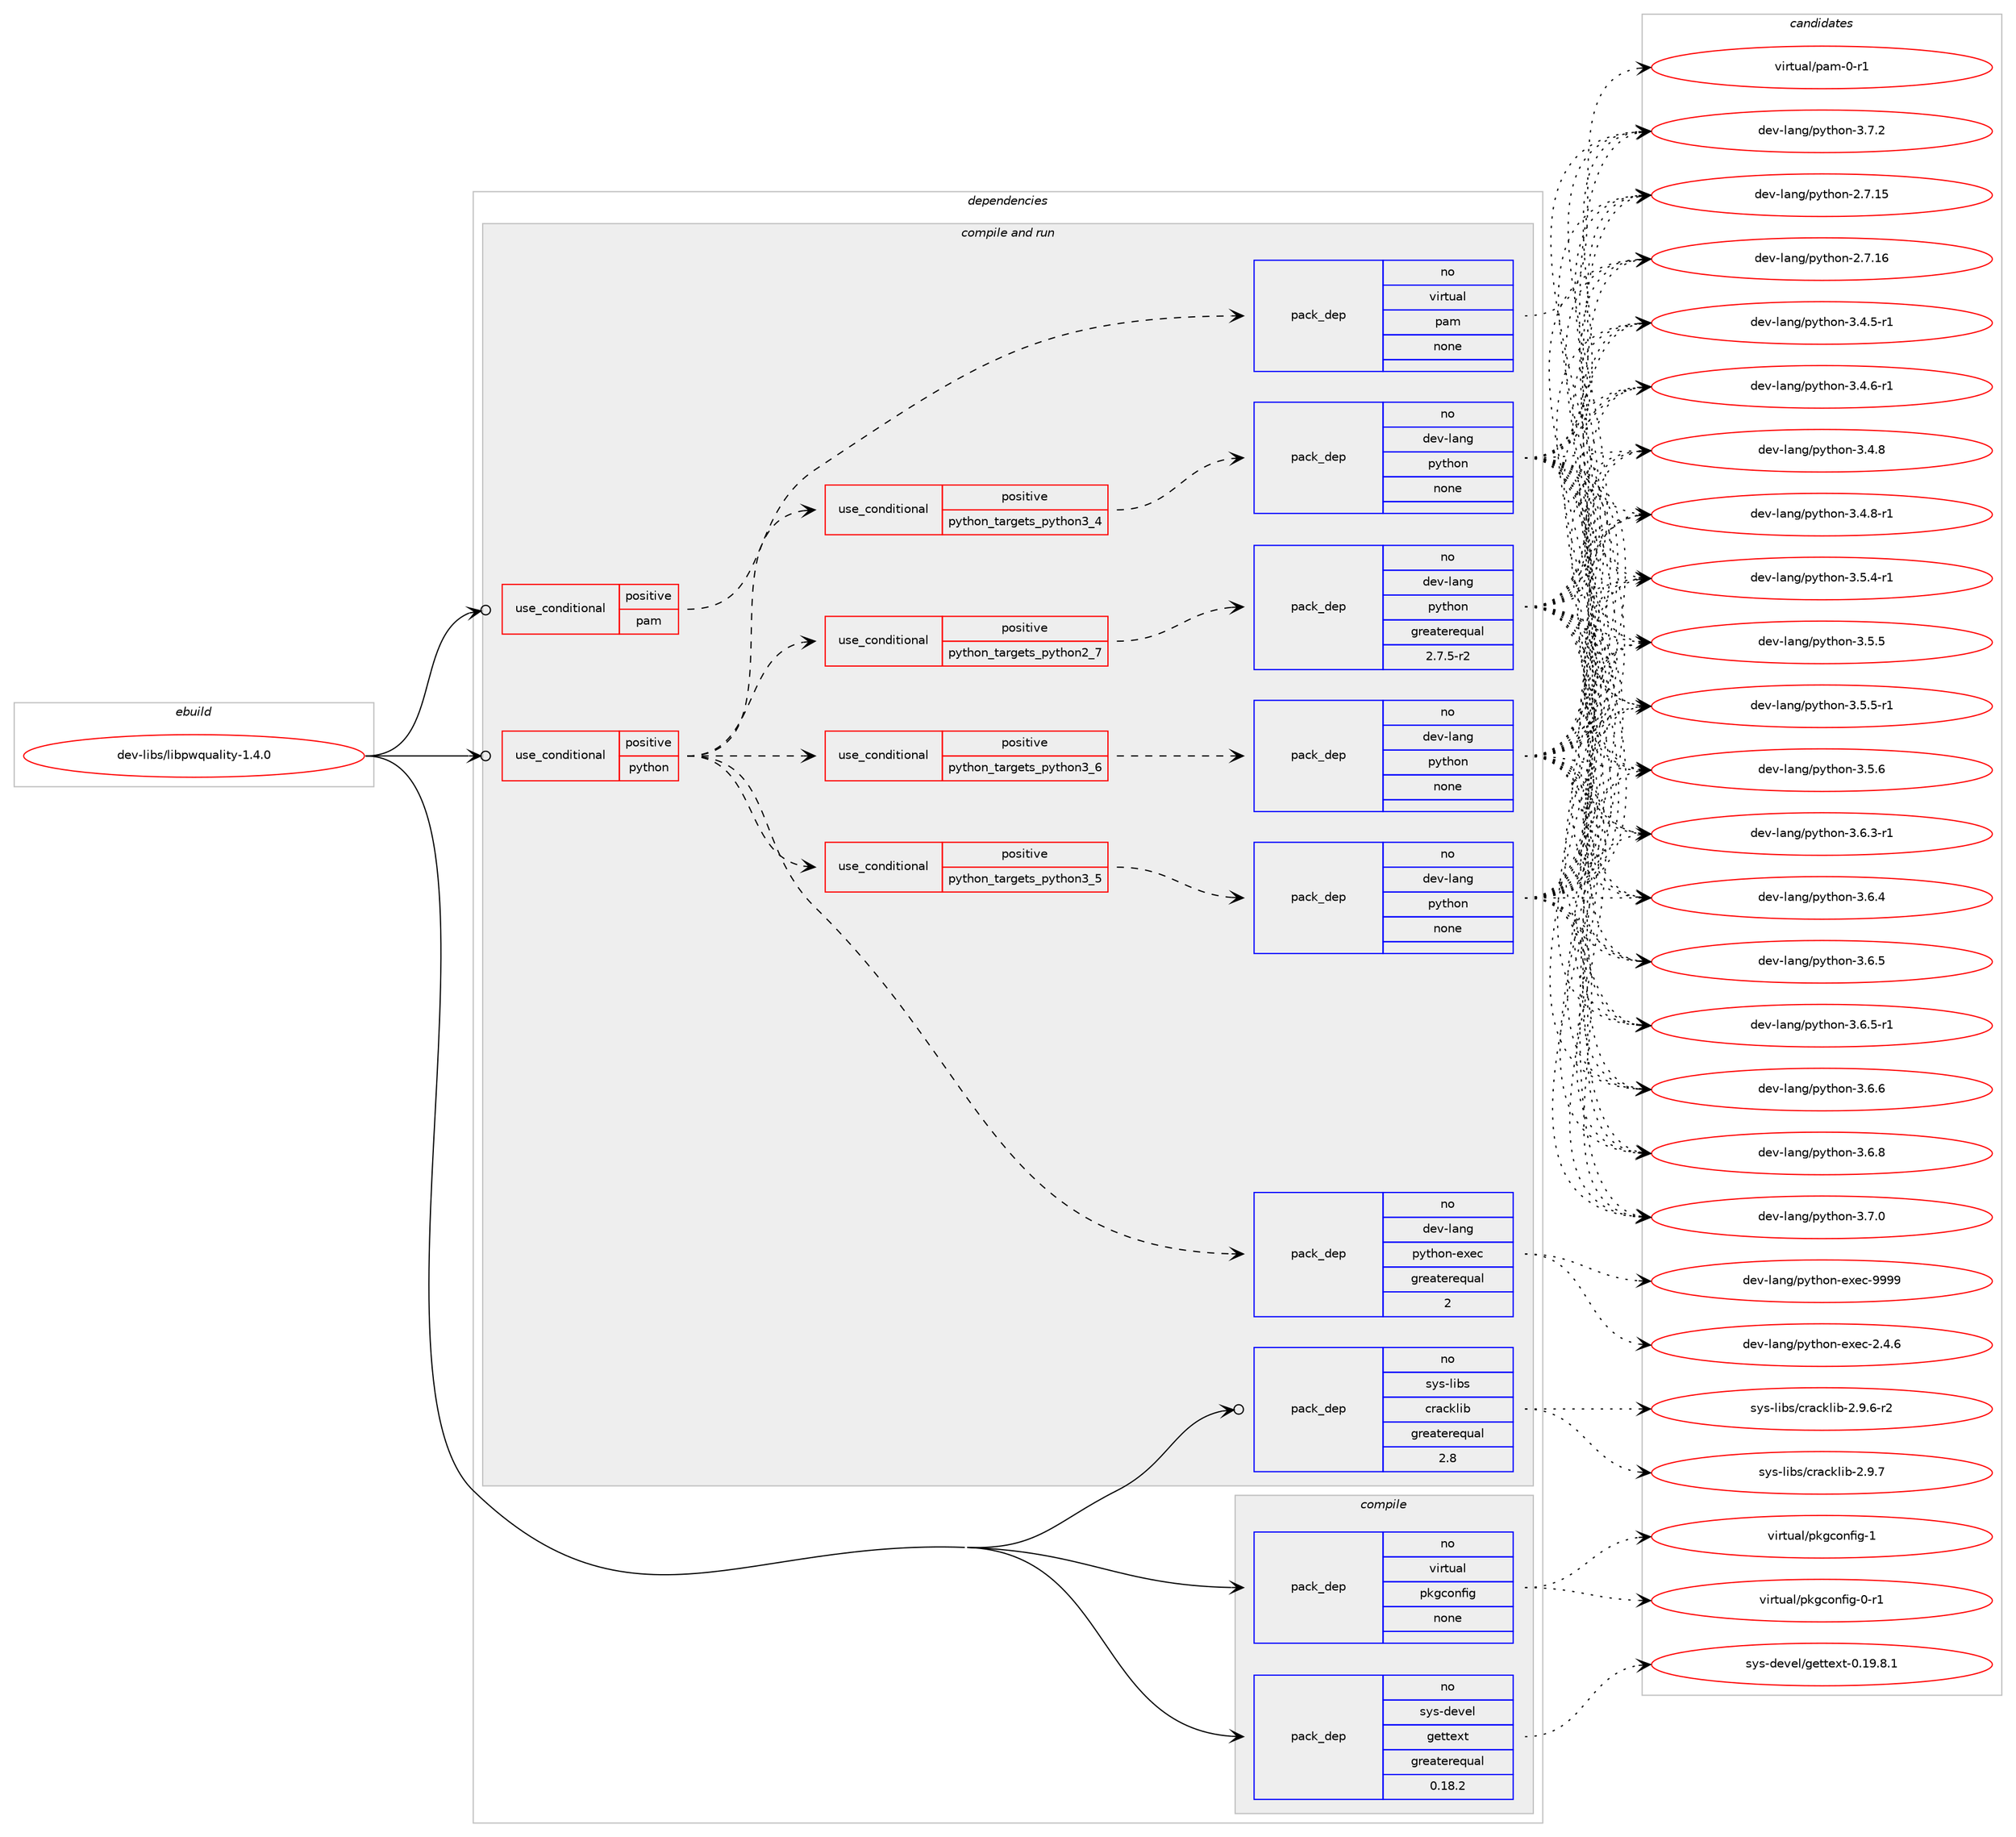 digraph prolog {

# *************
# Graph options
# *************

newrank=true;
concentrate=true;
compound=true;
graph [rankdir=LR,fontname=Helvetica,fontsize=10,ranksep=1.5];#, ranksep=2.5, nodesep=0.2];
edge  [arrowhead=vee];
node  [fontname=Helvetica,fontsize=10];

# **********
# The ebuild
# **********

subgraph cluster_leftcol {
color=gray;
rank=same;
label=<<i>ebuild</i>>;
id [label="dev-libs/libpwquality-1.4.0", color=red, width=4, href="../dev-libs/libpwquality-1.4.0.svg"];
}

# ****************
# The dependencies
# ****************

subgraph cluster_midcol {
color=gray;
label=<<i>dependencies</i>>;
subgraph cluster_compile {
fillcolor="#eeeeee";
style=filled;
label=<<i>compile</i>>;
subgraph pack980270 {
dependency1369497 [label=<<TABLE BORDER="0" CELLBORDER="1" CELLSPACING="0" CELLPADDING="4" WIDTH="220"><TR><TD ROWSPAN="6" CELLPADDING="30">pack_dep</TD></TR><TR><TD WIDTH="110">no</TD></TR><TR><TD>sys-devel</TD></TR><TR><TD>gettext</TD></TR><TR><TD>greaterequal</TD></TR><TR><TD>0.18.2</TD></TR></TABLE>>, shape=none, color=blue];
}
id:e -> dependency1369497:w [weight=20,style="solid",arrowhead="vee"];
subgraph pack980271 {
dependency1369498 [label=<<TABLE BORDER="0" CELLBORDER="1" CELLSPACING="0" CELLPADDING="4" WIDTH="220"><TR><TD ROWSPAN="6" CELLPADDING="30">pack_dep</TD></TR><TR><TD WIDTH="110">no</TD></TR><TR><TD>virtual</TD></TR><TR><TD>pkgconfig</TD></TR><TR><TD>none</TD></TR><TR><TD></TD></TR></TABLE>>, shape=none, color=blue];
}
id:e -> dependency1369498:w [weight=20,style="solid",arrowhead="vee"];
}
subgraph cluster_compileandrun {
fillcolor="#eeeeee";
style=filled;
label=<<i>compile and run</i>>;
subgraph cond366351 {
dependency1369499 [label=<<TABLE BORDER="0" CELLBORDER="1" CELLSPACING="0" CELLPADDING="4"><TR><TD ROWSPAN="3" CELLPADDING="10">use_conditional</TD></TR><TR><TD>positive</TD></TR><TR><TD>pam</TD></TR></TABLE>>, shape=none, color=red];
subgraph pack980272 {
dependency1369500 [label=<<TABLE BORDER="0" CELLBORDER="1" CELLSPACING="0" CELLPADDING="4" WIDTH="220"><TR><TD ROWSPAN="6" CELLPADDING="30">pack_dep</TD></TR><TR><TD WIDTH="110">no</TD></TR><TR><TD>virtual</TD></TR><TR><TD>pam</TD></TR><TR><TD>none</TD></TR><TR><TD></TD></TR></TABLE>>, shape=none, color=blue];
}
dependency1369499:e -> dependency1369500:w [weight=20,style="dashed",arrowhead="vee"];
}
id:e -> dependency1369499:w [weight=20,style="solid",arrowhead="odotvee"];
subgraph cond366352 {
dependency1369501 [label=<<TABLE BORDER="0" CELLBORDER="1" CELLSPACING="0" CELLPADDING="4"><TR><TD ROWSPAN="3" CELLPADDING="10">use_conditional</TD></TR><TR><TD>positive</TD></TR><TR><TD>python</TD></TR></TABLE>>, shape=none, color=red];
subgraph cond366353 {
dependency1369502 [label=<<TABLE BORDER="0" CELLBORDER="1" CELLSPACING="0" CELLPADDING="4"><TR><TD ROWSPAN="3" CELLPADDING="10">use_conditional</TD></TR><TR><TD>positive</TD></TR><TR><TD>python_targets_python2_7</TD></TR></TABLE>>, shape=none, color=red];
subgraph pack980273 {
dependency1369503 [label=<<TABLE BORDER="0" CELLBORDER="1" CELLSPACING="0" CELLPADDING="4" WIDTH="220"><TR><TD ROWSPAN="6" CELLPADDING="30">pack_dep</TD></TR><TR><TD WIDTH="110">no</TD></TR><TR><TD>dev-lang</TD></TR><TR><TD>python</TD></TR><TR><TD>greaterequal</TD></TR><TR><TD>2.7.5-r2</TD></TR></TABLE>>, shape=none, color=blue];
}
dependency1369502:e -> dependency1369503:w [weight=20,style="dashed",arrowhead="vee"];
}
dependency1369501:e -> dependency1369502:w [weight=20,style="dashed",arrowhead="vee"];
subgraph cond366354 {
dependency1369504 [label=<<TABLE BORDER="0" CELLBORDER="1" CELLSPACING="0" CELLPADDING="4"><TR><TD ROWSPAN="3" CELLPADDING="10">use_conditional</TD></TR><TR><TD>positive</TD></TR><TR><TD>python_targets_python3_4</TD></TR></TABLE>>, shape=none, color=red];
subgraph pack980274 {
dependency1369505 [label=<<TABLE BORDER="0" CELLBORDER="1" CELLSPACING="0" CELLPADDING="4" WIDTH="220"><TR><TD ROWSPAN="6" CELLPADDING="30">pack_dep</TD></TR><TR><TD WIDTH="110">no</TD></TR><TR><TD>dev-lang</TD></TR><TR><TD>python</TD></TR><TR><TD>none</TD></TR><TR><TD></TD></TR></TABLE>>, shape=none, color=blue];
}
dependency1369504:e -> dependency1369505:w [weight=20,style="dashed",arrowhead="vee"];
}
dependency1369501:e -> dependency1369504:w [weight=20,style="dashed",arrowhead="vee"];
subgraph cond366355 {
dependency1369506 [label=<<TABLE BORDER="0" CELLBORDER="1" CELLSPACING="0" CELLPADDING="4"><TR><TD ROWSPAN="3" CELLPADDING="10">use_conditional</TD></TR><TR><TD>positive</TD></TR><TR><TD>python_targets_python3_5</TD></TR></TABLE>>, shape=none, color=red];
subgraph pack980275 {
dependency1369507 [label=<<TABLE BORDER="0" CELLBORDER="1" CELLSPACING="0" CELLPADDING="4" WIDTH="220"><TR><TD ROWSPAN="6" CELLPADDING="30">pack_dep</TD></TR><TR><TD WIDTH="110">no</TD></TR><TR><TD>dev-lang</TD></TR><TR><TD>python</TD></TR><TR><TD>none</TD></TR><TR><TD></TD></TR></TABLE>>, shape=none, color=blue];
}
dependency1369506:e -> dependency1369507:w [weight=20,style="dashed",arrowhead="vee"];
}
dependency1369501:e -> dependency1369506:w [weight=20,style="dashed",arrowhead="vee"];
subgraph cond366356 {
dependency1369508 [label=<<TABLE BORDER="0" CELLBORDER="1" CELLSPACING="0" CELLPADDING="4"><TR><TD ROWSPAN="3" CELLPADDING="10">use_conditional</TD></TR><TR><TD>positive</TD></TR><TR><TD>python_targets_python3_6</TD></TR></TABLE>>, shape=none, color=red];
subgraph pack980276 {
dependency1369509 [label=<<TABLE BORDER="0" CELLBORDER="1" CELLSPACING="0" CELLPADDING="4" WIDTH="220"><TR><TD ROWSPAN="6" CELLPADDING="30">pack_dep</TD></TR><TR><TD WIDTH="110">no</TD></TR><TR><TD>dev-lang</TD></TR><TR><TD>python</TD></TR><TR><TD>none</TD></TR><TR><TD></TD></TR></TABLE>>, shape=none, color=blue];
}
dependency1369508:e -> dependency1369509:w [weight=20,style="dashed",arrowhead="vee"];
}
dependency1369501:e -> dependency1369508:w [weight=20,style="dashed",arrowhead="vee"];
subgraph pack980277 {
dependency1369510 [label=<<TABLE BORDER="0" CELLBORDER="1" CELLSPACING="0" CELLPADDING="4" WIDTH="220"><TR><TD ROWSPAN="6" CELLPADDING="30">pack_dep</TD></TR><TR><TD WIDTH="110">no</TD></TR><TR><TD>dev-lang</TD></TR><TR><TD>python-exec</TD></TR><TR><TD>greaterequal</TD></TR><TR><TD>2</TD></TR></TABLE>>, shape=none, color=blue];
}
dependency1369501:e -> dependency1369510:w [weight=20,style="dashed",arrowhead="vee"];
}
id:e -> dependency1369501:w [weight=20,style="solid",arrowhead="odotvee"];
subgraph pack980278 {
dependency1369511 [label=<<TABLE BORDER="0" CELLBORDER="1" CELLSPACING="0" CELLPADDING="4" WIDTH="220"><TR><TD ROWSPAN="6" CELLPADDING="30">pack_dep</TD></TR><TR><TD WIDTH="110">no</TD></TR><TR><TD>sys-libs</TD></TR><TR><TD>cracklib</TD></TR><TR><TD>greaterequal</TD></TR><TR><TD>2.8</TD></TR></TABLE>>, shape=none, color=blue];
}
id:e -> dependency1369511:w [weight=20,style="solid",arrowhead="odotvee"];
}
subgraph cluster_run {
fillcolor="#eeeeee";
style=filled;
label=<<i>run</i>>;
}
}

# **************
# The candidates
# **************

subgraph cluster_choices {
rank=same;
color=gray;
label=<<i>candidates</i>>;

subgraph choice980270 {
color=black;
nodesep=1;
choice1151211154510010111810110847103101116116101120116454846495746564649 [label="sys-devel/gettext-0.19.8.1", color=red, width=4,href="../sys-devel/gettext-0.19.8.1.svg"];
dependency1369497:e -> choice1151211154510010111810110847103101116116101120116454846495746564649:w [style=dotted,weight="100"];
}
subgraph choice980271 {
color=black;
nodesep=1;
choice11810511411611797108471121071039911111010210510345484511449 [label="virtual/pkgconfig-0-r1", color=red, width=4,href="../virtual/pkgconfig-0-r1.svg"];
choice1181051141161179710847112107103991111101021051034549 [label="virtual/pkgconfig-1", color=red, width=4,href="../virtual/pkgconfig-1.svg"];
dependency1369498:e -> choice11810511411611797108471121071039911111010210510345484511449:w [style=dotted,weight="100"];
dependency1369498:e -> choice1181051141161179710847112107103991111101021051034549:w [style=dotted,weight="100"];
}
subgraph choice980272 {
color=black;
nodesep=1;
choice11810511411611797108471129710945484511449 [label="virtual/pam-0-r1", color=red, width=4,href="../virtual/pam-0-r1.svg"];
dependency1369500:e -> choice11810511411611797108471129710945484511449:w [style=dotted,weight="100"];
}
subgraph choice980273 {
color=black;
nodesep=1;
choice10010111845108971101034711212111610411111045504655464953 [label="dev-lang/python-2.7.15", color=red, width=4,href="../dev-lang/python-2.7.15.svg"];
choice10010111845108971101034711212111610411111045504655464954 [label="dev-lang/python-2.7.16", color=red, width=4,href="../dev-lang/python-2.7.16.svg"];
choice1001011184510897110103471121211161041111104551465246534511449 [label="dev-lang/python-3.4.5-r1", color=red, width=4,href="../dev-lang/python-3.4.5-r1.svg"];
choice1001011184510897110103471121211161041111104551465246544511449 [label="dev-lang/python-3.4.6-r1", color=red, width=4,href="../dev-lang/python-3.4.6-r1.svg"];
choice100101118451089711010347112121116104111110455146524656 [label="dev-lang/python-3.4.8", color=red, width=4,href="../dev-lang/python-3.4.8.svg"];
choice1001011184510897110103471121211161041111104551465246564511449 [label="dev-lang/python-3.4.8-r1", color=red, width=4,href="../dev-lang/python-3.4.8-r1.svg"];
choice1001011184510897110103471121211161041111104551465346524511449 [label="dev-lang/python-3.5.4-r1", color=red, width=4,href="../dev-lang/python-3.5.4-r1.svg"];
choice100101118451089711010347112121116104111110455146534653 [label="dev-lang/python-3.5.5", color=red, width=4,href="../dev-lang/python-3.5.5.svg"];
choice1001011184510897110103471121211161041111104551465346534511449 [label="dev-lang/python-3.5.5-r1", color=red, width=4,href="../dev-lang/python-3.5.5-r1.svg"];
choice100101118451089711010347112121116104111110455146534654 [label="dev-lang/python-3.5.6", color=red, width=4,href="../dev-lang/python-3.5.6.svg"];
choice1001011184510897110103471121211161041111104551465446514511449 [label="dev-lang/python-3.6.3-r1", color=red, width=4,href="../dev-lang/python-3.6.3-r1.svg"];
choice100101118451089711010347112121116104111110455146544652 [label="dev-lang/python-3.6.4", color=red, width=4,href="../dev-lang/python-3.6.4.svg"];
choice100101118451089711010347112121116104111110455146544653 [label="dev-lang/python-3.6.5", color=red, width=4,href="../dev-lang/python-3.6.5.svg"];
choice1001011184510897110103471121211161041111104551465446534511449 [label="dev-lang/python-3.6.5-r1", color=red, width=4,href="../dev-lang/python-3.6.5-r1.svg"];
choice100101118451089711010347112121116104111110455146544654 [label="dev-lang/python-3.6.6", color=red, width=4,href="../dev-lang/python-3.6.6.svg"];
choice100101118451089711010347112121116104111110455146544656 [label="dev-lang/python-3.6.8", color=red, width=4,href="../dev-lang/python-3.6.8.svg"];
choice100101118451089711010347112121116104111110455146554648 [label="dev-lang/python-3.7.0", color=red, width=4,href="../dev-lang/python-3.7.0.svg"];
choice100101118451089711010347112121116104111110455146554650 [label="dev-lang/python-3.7.2", color=red, width=4,href="../dev-lang/python-3.7.2.svg"];
dependency1369503:e -> choice10010111845108971101034711212111610411111045504655464953:w [style=dotted,weight="100"];
dependency1369503:e -> choice10010111845108971101034711212111610411111045504655464954:w [style=dotted,weight="100"];
dependency1369503:e -> choice1001011184510897110103471121211161041111104551465246534511449:w [style=dotted,weight="100"];
dependency1369503:e -> choice1001011184510897110103471121211161041111104551465246544511449:w [style=dotted,weight="100"];
dependency1369503:e -> choice100101118451089711010347112121116104111110455146524656:w [style=dotted,weight="100"];
dependency1369503:e -> choice1001011184510897110103471121211161041111104551465246564511449:w [style=dotted,weight="100"];
dependency1369503:e -> choice1001011184510897110103471121211161041111104551465346524511449:w [style=dotted,weight="100"];
dependency1369503:e -> choice100101118451089711010347112121116104111110455146534653:w [style=dotted,weight="100"];
dependency1369503:e -> choice1001011184510897110103471121211161041111104551465346534511449:w [style=dotted,weight="100"];
dependency1369503:e -> choice100101118451089711010347112121116104111110455146534654:w [style=dotted,weight="100"];
dependency1369503:e -> choice1001011184510897110103471121211161041111104551465446514511449:w [style=dotted,weight="100"];
dependency1369503:e -> choice100101118451089711010347112121116104111110455146544652:w [style=dotted,weight="100"];
dependency1369503:e -> choice100101118451089711010347112121116104111110455146544653:w [style=dotted,weight="100"];
dependency1369503:e -> choice1001011184510897110103471121211161041111104551465446534511449:w [style=dotted,weight="100"];
dependency1369503:e -> choice100101118451089711010347112121116104111110455146544654:w [style=dotted,weight="100"];
dependency1369503:e -> choice100101118451089711010347112121116104111110455146544656:w [style=dotted,weight="100"];
dependency1369503:e -> choice100101118451089711010347112121116104111110455146554648:w [style=dotted,weight="100"];
dependency1369503:e -> choice100101118451089711010347112121116104111110455146554650:w [style=dotted,weight="100"];
}
subgraph choice980274 {
color=black;
nodesep=1;
choice10010111845108971101034711212111610411111045504655464953 [label="dev-lang/python-2.7.15", color=red, width=4,href="../dev-lang/python-2.7.15.svg"];
choice10010111845108971101034711212111610411111045504655464954 [label="dev-lang/python-2.7.16", color=red, width=4,href="../dev-lang/python-2.7.16.svg"];
choice1001011184510897110103471121211161041111104551465246534511449 [label="dev-lang/python-3.4.5-r1", color=red, width=4,href="../dev-lang/python-3.4.5-r1.svg"];
choice1001011184510897110103471121211161041111104551465246544511449 [label="dev-lang/python-3.4.6-r1", color=red, width=4,href="../dev-lang/python-3.4.6-r1.svg"];
choice100101118451089711010347112121116104111110455146524656 [label="dev-lang/python-3.4.8", color=red, width=4,href="../dev-lang/python-3.4.8.svg"];
choice1001011184510897110103471121211161041111104551465246564511449 [label="dev-lang/python-3.4.8-r1", color=red, width=4,href="../dev-lang/python-3.4.8-r1.svg"];
choice1001011184510897110103471121211161041111104551465346524511449 [label="dev-lang/python-3.5.4-r1", color=red, width=4,href="../dev-lang/python-3.5.4-r1.svg"];
choice100101118451089711010347112121116104111110455146534653 [label="dev-lang/python-3.5.5", color=red, width=4,href="../dev-lang/python-3.5.5.svg"];
choice1001011184510897110103471121211161041111104551465346534511449 [label="dev-lang/python-3.5.5-r1", color=red, width=4,href="../dev-lang/python-3.5.5-r1.svg"];
choice100101118451089711010347112121116104111110455146534654 [label="dev-lang/python-3.5.6", color=red, width=4,href="../dev-lang/python-3.5.6.svg"];
choice1001011184510897110103471121211161041111104551465446514511449 [label="dev-lang/python-3.6.3-r1", color=red, width=4,href="../dev-lang/python-3.6.3-r1.svg"];
choice100101118451089711010347112121116104111110455146544652 [label="dev-lang/python-3.6.4", color=red, width=4,href="../dev-lang/python-3.6.4.svg"];
choice100101118451089711010347112121116104111110455146544653 [label="dev-lang/python-3.6.5", color=red, width=4,href="../dev-lang/python-3.6.5.svg"];
choice1001011184510897110103471121211161041111104551465446534511449 [label="dev-lang/python-3.6.5-r1", color=red, width=4,href="../dev-lang/python-3.6.5-r1.svg"];
choice100101118451089711010347112121116104111110455146544654 [label="dev-lang/python-3.6.6", color=red, width=4,href="../dev-lang/python-3.6.6.svg"];
choice100101118451089711010347112121116104111110455146544656 [label="dev-lang/python-3.6.8", color=red, width=4,href="../dev-lang/python-3.6.8.svg"];
choice100101118451089711010347112121116104111110455146554648 [label="dev-lang/python-3.7.0", color=red, width=4,href="../dev-lang/python-3.7.0.svg"];
choice100101118451089711010347112121116104111110455146554650 [label="dev-lang/python-3.7.2", color=red, width=4,href="../dev-lang/python-3.7.2.svg"];
dependency1369505:e -> choice10010111845108971101034711212111610411111045504655464953:w [style=dotted,weight="100"];
dependency1369505:e -> choice10010111845108971101034711212111610411111045504655464954:w [style=dotted,weight="100"];
dependency1369505:e -> choice1001011184510897110103471121211161041111104551465246534511449:w [style=dotted,weight="100"];
dependency1369505:e -> choice1001011184510897110103471121211161041111104551465246544511449:w [style=dotted,weight="100"];
dependency1369505:e -> choice100101118451089711010347112121116104111110455146524656:w [style=dotted,weight="100"];
dependency1369505:e -> choice1001011184510897110103471121211161041111104551465246564511449:w [style=dotted,weight="100"];
dependency1369505:e -> choice1001011184510897110103471121211161041111104551465346524511449:w [style=dotted,weight="100"];
dependency1369505:e -> choice100101118451089711010347112121116104111110455146534653:w [style=dotted,weight="100"];
dependency1369505:e -> choice1001011184510897110103471121211161041111104551465346534511449:w [style=dotted,weight="100"];
dependency1369505:e -> choice100101118451089711010347112121116104111110455146534654:w [style=dotted,weight="100"];
dependency1369505:e -> choice1001011184510897110103471121211161041111104551465446514511449:w [style=dotted,weight="100"];
dependency1369505:e -> choice100101118451089711010347112121116104111110455146544652:w [style=dotted,weight="100"];
dependency1369505:e -> choice100101118451089711010347112121116104111110455146544653:w [style=dotted,weight="100"];
dependency1369505:e -> choice1001011184510897110103471121211161041111104551465446534511449:w [style=dotted,weight="100"];
dependency1369505:e -> choice100101118451089711010347112121116104111110455146544654:w [style=dotted,weight="100"];
dependency1369505:e -> choice100101118451089711010347112121116104111110455146544656:w [style=dotted,weight="100"];
dependency1369505:e -> choice100101118451089711010347112121116104111110455146554648:w [style=dotted,weight="100"];
dependency1369505:e -> choice100101118451089711010347112121116104111110455146554650:w [style=dotted,weight="100"];
}
subgraph choice980275 {
color=black;
nodesep=1;
choice10010111845108971101034711212111610411111045504655464953 [label="dev-lang/python-2.7.15", color=red, width=4,href="../dev-lang/python-2.7.15.svg"];
choice10010111845108971101034711212111610411111045504655464954 [label="dev-lang/python-2.7.16", color=red, width=4,href="../dev-lang/python-2.7.16.svg"];
choice1001011184510897110103471121211161041111104551465246534511449 [label="dev-lang/python-3.4.5-r1", color=red, width=4,href="../dev-lang/python-3.4.5-r1.svg"];
choice1001011184510897110103471121211161041111104551465246544511449 [label="dev-lang/python-3.4.6-r1", color=red, width=4,href="../dev-lang/python-3.4.6-r1.svg"];
choice100101118451089711010347112121116104111110455146524656 [label="dev-lang/python-3.4.8", color=red, width=4,href="../dev-lang/python-3.4.8.svg"];
choice1001011184510897110103471121211161041111104551465246564511449 [label="dev-lang/python-3.4.8-r1", color=red, width=4,href="../dev-lang/python-3.4.8-r1.svg"];
choice1001011184510897110103471121211161041111104551465346524511449 [label="dev-lang/python-3.5.4-r1", color=red, width=4,href="../dev-lang/python-3.5.4-r1.svg"];
choice100101118451089711010347112121116104111110455146534653 [label="dev-lang/python-3.5.5", color=red, width=4,href="../dev-lang/python-3.5.5.svg"];
choice1001011184510897110103471121211161041111104551465346534511449 [label="dev-lang/python-3.5.5-r1", color=red, width=4,href="../dev-lang/python-3.5.5-r1.svg"];
choice100101118451089711010347112121116104111110455146534654 [label="dev-lang/python-3.5.6", color=red, width=4,href="../dev-lang/python-3.5.6.svg"];
choice1001011184510897110103471121211161041111104551465446514511449 [label="dev-lang/python-3.6.3-r1", color=red, width=4,href="../dev-lang/python-3.6.3-r1.svg"];
choice100101118451089711010347112121116104111110455146544652 [label="dev-lang/python-3.6.4", color=red, width=4,href="../dev-lang/python-3.6.4.svg"];
choice100101118451089711010347112121116104111110455146544653 [label="dev-lang/python-3.6.5", color=red, width=4,href="../dev-lang/python-3.6.5.svg"];
choice1001011184510897110103471121211161041111104551465446534511449 [label="dev-lang/python-3.6.5-r1", color=red, width=4,href="../dev-lang/python-3.6.5-r1.svg"];
choice100101118451089711010347112121116104111110455146544654 [label="dev-lang/python-3.6.6", color=red, width=4,href="../dev-lang/python-3.6.6.svg"];
choice100101118451089711010347112121116104111110455146544656 [label="dev-lang/python-3.6.8", color=red, width=4,href="../dev-lang/python-3.6.8.svg"];
choice100101118451089711010347112121116104111110455146554648 [label="dev-lang/python-3.7.0", color=red, width=4,href="../dev-lang/python-3.7.0.svg"];
choice100101118451089711010347112121116104111110455146554650 [label="dev-lang/python-3.7.2", color=red, width=4,href="../dev-lang/python-3.7.2.svg"];
dependency1369507:e -> choice10010111845108971101034711212111610411111045504655464953:w [style=dotted,weight="100"];
dependency1369507:e -> choice10010111845108971101034711212111610411111045504655464954:w [style=dotted,weight="100"];
dependency1369507:e -> choice1001011184510897110103471121211161041111104551465246534511449:w [style=dotted,weight="100"];
dependency1369507:e -> choice1001011184510897110103471121211161041111104551465246544511449:w [style=dotted,weight="100"];
dependency1369507:e -> choice100101118451089711010347112121116104111110455146524656:w [style=dotted,weight="100"];
dependency1369507:e -> choice1001011184510897110103471121211161041111104551465246564511449:w [style=dotted,weight="100"];
dependency1369507:e -> choice1001011184510897110103471121211161041111104551465346524511449:w [style=dotted,weight="100"];
dependency1369507:e -> choice100101118451089711010347112121116104111110455146534653:w [style=dotted,weight="100"];
dependency1369507:e -> choice1001011184510897110103471121211161041111104551465346534511449:w [style=dotted,weight="100"];
dependency1369507:e -> choice100101118451089711010347112121116104111110455146534654:w [style=dotted,weight="100"];
dependency1369507:e -> choice1001011184510897110103471121211161041111104551465446514511449:w [style=dotted,weight="100"];
dependency1369507:e -> choice100101118451089711010347112121116104111110455146544652:w [style=dotted,weight="100"];
dependency1369507:e -> choice100101118451089711010347112121116104111110455146544653:w [style=dotted,weight="100"];
dependency1369507:e -> choice1001011184510897110103471121211161041111104551465446534511449:w [style=dotted,weight="100"];
dependency1369507:e -> choice100101118451089711010347112121116104111110455146544654:w [style=dotted,weight="100"];
dependency1369507:e -> choice100101118451089711010347112121116104111110455146544656:w [style=dotted,weight="100"];
dependency1369507:e -> choice100101118451089711010347112121116104111110455146554648:w [style=dotted,weight="100"];
dependency1369507:e -> choice100101118451089711010347112121116104111110455146554650:w [style=dotted,weight="100"];
}
subgraph choice980276 {
color=black;
nodesep=1;
choice10010111845108971101034711212111610411111045504655464953 [label="dev-lang/python-2.7.15", color=red, width=4,href="../dev-lang/python-2.7.15.svg"];
choice10010111845108971101034711212111610411111045504655464954 [label="dev-lang/python-2.7.16", color=red, width=4,href="../dev-lang/python-2.7.16.svg"];
choice1001011184510897110103471121211161041111104551465246534511449 [label="dev-lang/python-3.4.5-r1", color=red, width=4,href="../dev-lang/python-3.4.5-r1.svg"];
choice1001011184510897110103471121211161041111104551465246544511449 [label="dev-lang/python-3.4.6-r1", color=red, width=4,href="../dev-lang/python-3.4.6-r1.svg"];
choice100101118451089711010347112121116104111110455146524656 [label="dev-lang/python-3.4.8", color=red, width=4,href="../dev-lang/python-3.4.8.svg"];
choice1001011184510897110103471121211161041111104551465246564511449 [label="dev-lang/python-3.4.8-r1", color=red, width=4,href="../dev-lang/python-3.4.8-r1.svg"];
choice1001011184510897110103471121211161041111104551465346524511449 [label="dev-lang/python-3.5.4-r1", color=red, width=4,href="../dev-lang/python-3.5.4-r1.svg"];
choice100101118451089711010347112121116104111110455146534653 [label="dev-lang/python-3.5.5", color=red, width=4,href="../dev-lang/python-3.5.5.svg"];
choice1001011184510897110103471121211161041111104551465346534511449 [label="dev-lang/python-3.5.5-r1", color=red, width=4,href="../dev-lang/python-3.5.5-r1.svg"];
choice100101118451089711010347112121116104111110455146534654 [label="dev-lang/python-3.5.6", color=red, width=4,href="../dev-lang/python-3.5.6.svg"];
choice1001011184510897110103471121211161041111104551465446514511449 [label="dev-lang/python-3.6.3-r1", color=red, width=4,href="../dev-lang/python-3.6.3-r1.svg"];
choice100101118451089711010347112121116104111110455146544652 [label="dev-lang/python-3.6.4", color=red, width=4,href="../dev-lang/python-3.6.4.svg"];
choice100101118451089711010347112121116104111110455146544653 [label="dev-lang/python-3.6.5", color=red, width=4,href="../dev-lang/python-3.6.5.svg"];
choice1001011184510897110103471121211161041111104551465446534511449 [label="dev-lang/python-3.6.5-r1", color=red, width=4,href="../dev-lang/python-3.6.5-r1.svg"];
choice100101118451089711010347112121116104111110455146544654 [label="dev-lang/python-3.6.6", color=red, width=4,href="../dev-lang/python-3.6.6.svg"];
choice100101118451089711010347112121116104111110455146544656 [label="dev-lang/python-3.6.8", color=red, width=4,href="../dev-lang/python-3.6.8.svg"];
choice100101118451089711010347112121116104111110455146554648 [label="dev-lang/python-3.7.0", color=red, width=4,href="../dev-lang/python-3.7.0.svg"];
choice100101118451089711010347112121116104111110455146554650 [label="dev-lang/python-3.7.2", color=red, width=4,href="../dev-lang/python-3.7.2.svg"];
dependency1369509:e -> choice10010111845108971101034711212111610411111045504655464953:w [style=dotted,weight="100"];
dependency1369509:e -> choice10010111845108971101034711212111610411111045504655464954:w [style=dotted,weight="100"];
dependency1369509:e -> choice1001011184510897110103471121211161041111104551465246534511449:w [style=dotted,weight="100"];
dependency1369509:e -> choice1001011184510897110103471121211161041111104551465246544511449:w [style=dotted,weight="100"];
dependency1369509:e -> choice100101118451089711010347112121116104111110455146524656:w [style=dotted,weight="100"];
dependency1369509:e -> choice1001011184510897110103471121211161041111104551465246564511449:w [style=dotted,weight="100"];
dependency1369509:e -> choice1001011184510897110103471121211161041111104551465346524511449:w [style=dotted,weight="100"];
dependency1369509:e -> choice100101118451089711010347112121116104111110455146534653:w [style=dotted,weight="100"];
dependency1369509:e -> choice1001011184510897110103471121211161041111104551465346534511449:w [style=dotted,weight="100"];
dependency1369509:e -> choice100101118451089711010347112121116104111110455146534654:w [style=dotted,weight="100"];
dependency1369509:e -> choice1001011184510897110103471121211161041111104551465446514511449:w [style=dotted,weight="100"];
dependency1369509:e -> choice100101118451089711010347112121116104111110455146544652:w [style=dotted,weight="100"];
dependency1369509:e -> choice100101118451089711010347112121116104111110455146544653:w [style=dotted,weight="100"];
dependency1369509:e -> choice1001011184510897110103471121211161041111104551465446534511449:w [style=dotted,weight="100"];
dependency1369509:e -> choice100101118451089711010347112121116104111110455146544654:w [style=dotted,weight="100"];
dependency1369509:e -> choice100101118451089711010347112121116104111110455146544656:w [style=dotted,weight="100"];
dependency1369509:e -> choice100101118451089711010347112121116104111110455146554648:w [style=dotted,weight="100"];
dependency1369509:e -> choice100101118451089711010347112121116104111110455146554650:w [style=dotted,weight="100"];
}
subgraph choice980277 {
color=black;
nodesep=1;
choice1001011184510897110103471121211161041111104510112010199455046524654 [label="dev-lang/python-exec-2.4.6", color=red, width=4,href="../dev-lang/python-exec-2.4.6.svg"];
choice10010111845108971101034711212111610411111045101120101994557575757 [label="dev-lang/python-exec-9999", color=red, width=4,href="../dev-lang/python-exec-9999.svg"];
dependency1369510:e -> choice1001011184510897110103471121211161041111104510112010199455046524654:w [style=dotted,weight="100"];
dependency1369510:e -> choice10010111845108971101034711212111610411111045101120101994557575757:w [style=dotted,weight="100"];
}
subgraph choice980278 {
color=black;
nodesep=1;
choice115121115451081059811547991149799107108105984550465746544511450 [label="sys-libs/cracklib-2.9.6-r2", color=red, width=4,href="../sys-libs/cracklib-2.9.6-r2.svg"];
choice11512111545108105981154799114979910710810598455046574655 [label="sys-libs/cracklib-2.9.7", color=red, width=4,href="../sys-libs/cracklib-2.9.7.svg"];
dependency1369511:e -> choice115121115451081059811547991149799107108105984550465746544511450:w [style=dotted,weight="100"];
dependency1369511:e -> choice11512111545108105981154799114979910710810598455046574655:w [style=dotted,weight="100"];
}
}

}

